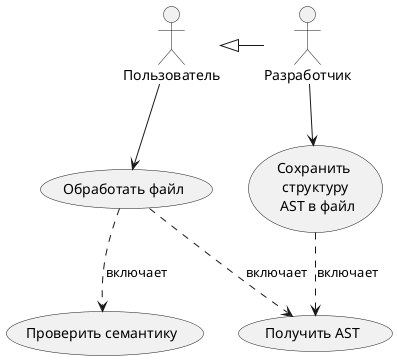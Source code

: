 @startuml
'https://plantuml.com/use-case-diagram

:Пользователь: as U
:Разработчик: as D

(Обработать файл) as (Compile)
(Сохранить \n структуру \n AST в файл) as (Save)
(Получить AST) as (AST)
(Проверить семантику) as (Semantics)

U --> (Compile)

(Compile) .right.> (AST): включает
(Save) ..> (AST): включает
(Compile) ..> (Semantics): включает


D -left-|> U
D --> (Save)

@enduml